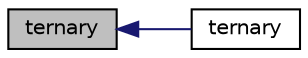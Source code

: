 digraph "ternary"
{
  bgcolor="transparent";
  edge [fontname="Helvetica",fontsize="10",labelfontname="Helvetica",labelfontsize="10"];
  node [fontname="Helvetica",fontsize="10",shape=record];
  rankdir="LR";
  Node1 [label="ternary",height=0.2,width=0.4,color="black", fillcolor="grey75", style="filled" fontcolor="black"];
  Node1 -> Node2 [dir="back",color="midnightblue",fontsize="10",style="solid",fontname="Helvetica"];
  Node2 [label="ternary",height=0.2,width=0.4,color="black",URL="$namespaceFoam_1_1FieldOps.html#a0e37131e5d4373896ae4f3e69643534d",tooltip="Emulate a ternary operation, selecting values from a or b depending on the binary predicate..."];
}

